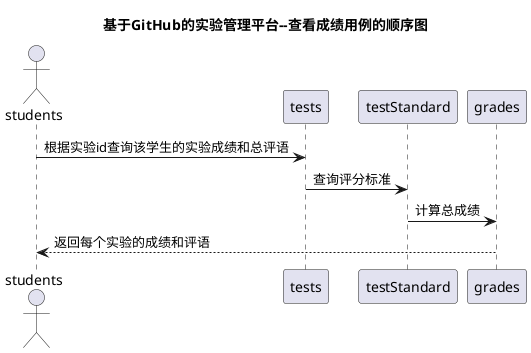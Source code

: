 @startuml
title 基于GitHub的实验管理平台--查看成绩用例的顺序图
actor students
students -> tests: 根据实验id查询该学生的实验成绩和总评语
tests -> testStandard:查询评分标准
testStandard->grades:计算总成绩
grades-->students:返回每个实验的成绩和评语
@enduml
